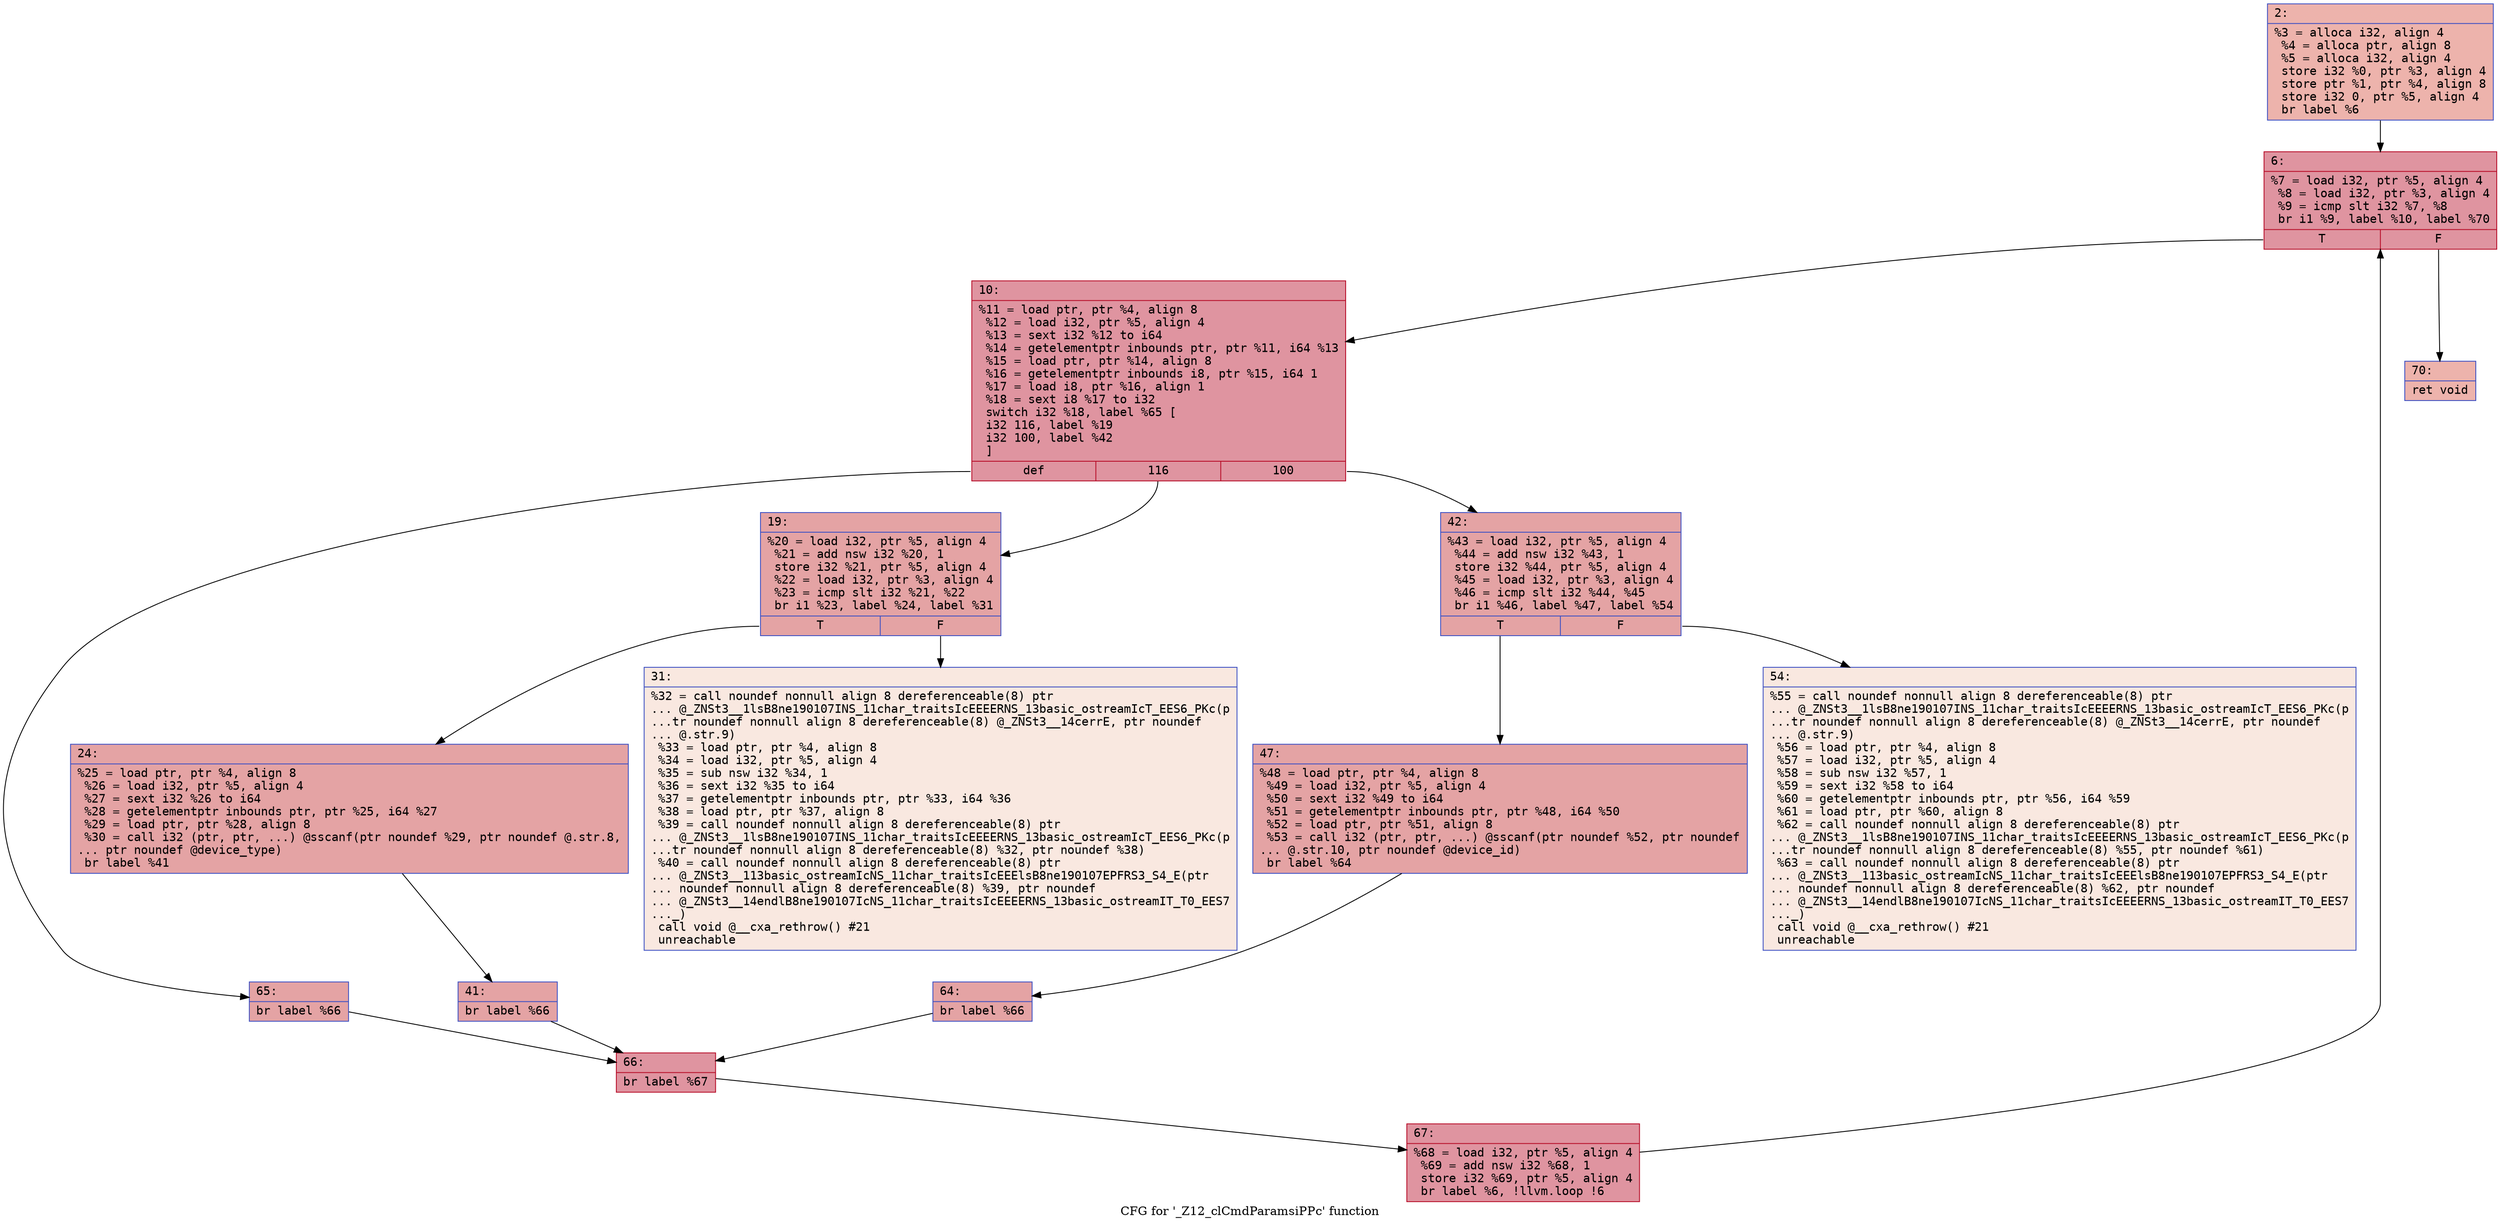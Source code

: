 digraph "CFG for '_Z12_clCmdParamsiPPc' function" {
	label="CFG for '_Z12_clCmdParamsiPPc' function";

	Node0x600000908230 [shape=record,color="#3d50c3ff", style=filled, fillcolor="#d6524470" fontname="Courier",label="{2:\l|  %3 = alloca i32, align 4\l  %4 = alloca ptr, align 8\l  %5 = alloca i32, align 4\l  store i32 %0, ptr %3, align 4\l  store ptr %1, ptr %4, align 8\l  store i32 0, ptr %5, align 4\l  br label %6\l}"];
	Node0x600000908230 -> Node0x600000908280[tooltip="2 -> 6\nProbability 100.00%" ];
	Node0x600000908280 [shape=record,color="#b70d28ff", style=filled, fillcolor="#b70d2870" fontname="Courier",label="{6:\l|  %7 = load i32, ptr %5, align 4\l  %8 = load i32, ptr %3, align 4\l  %9 = icmp slt i32 %7, %8\l  br i1 %9, label %10, label %70\l|{<s0>T|<s1>F}}"];
	Node0x600000908280:s0 -> Node0x6000009082d0[tooltip="6 -> 10\nProbability 96.88%" ];
	Node0x600000908280:s1 -> Node0x600000908690[tooltip="6 -> 70\nProbability 3.12%" ];
	Node0x6000009082d0 [shape=record,color="#b70d28ff", style=filled, fillcolor="#b70d2870" fontname="Courier",label="{10:\l|  %11 = load ptr, ptr %4, align 8\l  %12 = load i32, ptr %5, align 4\l  %13 = sext i32 %12 to i64\l  %14 = getelementptr inbounds ptr, ptr %11, i64 %13\l  %15 = load ptr, ptr %14, align 8\l  %16 = getelementptr inbounds i8, ptr %15, i64 1\l  %17 = load i8, ptr %16, align 1\l  %18 = sext i8 %17 to i32\l  switch i32 %18, label %65 [\l    i32 116, label %19\l    i32 100, label %42\l  ]\l|{<s0>def|<s1>116|<s2>100}}"];
	Node0x6000009082d0:s0 -> Node0x6000009085a0[tooltip="10 -> 65\nProbability 33.33%" ];
	Node0x6000009082d0:s1 -> Node0x600000908320[tooltip="10 -> 19\nProbability 33.33%" ];
	Node0x6000009082d0:s2 -> Node0x600000908460[tooltip="10 -> 42\nProbability 33.33%" ];
	Node0x600000908320 [shape=record,color="#3d50c3ff", style=filled, fillcolor="#c32e3170" fontname="Courier",label="{19:\l|  %20 = load i32, ptr %5, align 4\l  %21 = add nsw i32 %20, 1\l  store i32 %21, ptr %5, align 4\l  %22 = load i32, ptr %3, align 4\l  %23 = icmp slt i32 %21, %22\l  br i1 %23, label %24, label %31\l|{<s0>T|<s1>F}}"];
	Node0x600000908320:s0 -> Node0x600000908370[tooltip="19 -> 24\nProbability 100.00%" ];
	Node0x600000908320:s1 -> Node0x6000009083c0[tooltip="19 -> 31\nProbability 0.00%" ];
	Node0x600000908370 [shape=record,color="#3d50c3ff", style=filled, fillcolor="#c32e3170" fontname="Courier",label="{24:\l|  %25 = load ptr, ptr %4, align 8\l  %26 = load i32, ptr %5, align 4\l  %27 = sext i32 %26 to i64\l  %28 = getelementptr inbounds ptr, ptr %25, i64 %27\l  %29 = load ptr, ptr %28, align 8\l  %30 = call i32 (ptr, ptr, ...) @sscanf(ptr noundef %29, ptr noundef @.str.8,\l... ptr noundef @device_type)\l  br label %41\l}"];
	Node0x600000908370 -> Node0x600000908410[tooltip="24 -> 41\nProbability 100.00%" ];
	Node0x6000009083c0 [shape=record,color="#3d50c3ff", style=filled, fillcolor="#f1ccb870" fontname="Courier",label="{31:\l|  %32 = call noundef nonnull align 8 dereferenceable(8) ptr\l... @_ZNSt3__1lsB8ne190107INS_11char_traitsIcEEEERNS_13basic_ostreamIcT_EES6_PKc(p\l...tr noundef nonnull align 8 dereferenceable(8) @_ZNSt3__14cerrE, ptr noundef\l... @.str.9)\l  %33 = load ptr, ptr %4, align 8\l  %34 = load i32, ptr %5, align 4\l  %35 = sub nsw i32 %34, 1\l  %36 = sext i32 %35 to i64\l  %37 = getelementptr inbounds ptr, ptr %33, i64 %36\l  %38 = load ptr, ptr %37, align 8\l  %39 = call noundef nonnull align 8 dereferenceable(8) ptr\l... @_ZNSt3__1lsB8ne190107INS_11char_traitsIcEEEERNS_13basic_ostreamIcT_EES6_PKc(p\l...tr noundef nonnull align 8 dereferenceable(8) %32, ptr noundef %38)\l  %40 = call noundef nonnull align 8 dereferenceable(8) ptr\l... @_ZNSt3__113basic_ostreamIcNS_11char_traitsIcEEElsB8ne190107EPFRS3_S4_E(ptr\l... noundef nonnull align 8 dereferenceable(8) %39, ptr noundef\l... @_ZNSt3__14endlB8ne190107IcNS_11char_traitsIcEEEERNS_13basic_ostreamIT_T0_EES7\l..._)\l  call void @__cxa_rethrow() #21\l  unreachable\l}"];
	Node0x600000908410 [shape=record,color="#3d50c3ff", style=filled, fillcolor="#c32e3170" fontname="Courier",label="{41:\l|  br label %66\l}"];
	Node0x600000908410 -> Node0x6000009085f0[tooltip="41 -> 66\nProbability 100.00%" ];
	Node0x600000908460 [shape=record,color="#3d50c3ff", style=filled, fillcolor="#c32e3170" fontname="Courier",label="{42:\l|  %43 = load i32, ptr %5, align 4\l  %44 = add nsw i32 %43, 1\l  store i32 %44, ptr %5, align 4\l  %45 = load i32, ptr %3, align 4\l  %46 = icmp slt i32 %44, %45\l  br i1 %46, label %47, label %54\l|{<s0>T|<s1>F}}"];
	Node0x600000908460:s0 -> Node0x6000009084b0[tooltip="42 -> 47\nProbability 100.00%" ];
	Node0x600000908460:s1 -> Node0x600000908500[tooltip="42 -> 54\nProbability 0.00%" ];
	Node0x6000009084b0 [shape=record,color="#3d50c3ff", style=filled, fillcolor="#c32e3170" fontname="Courier",label="{47:\l|  %48 = load ptr, ptr %4, align 8\l  %49 = load i32, ptr %5, align 4\l  %50 = sext i32 %49 to i64\l  %51 = getelementptr inbounds ptr, ptr %48, i64 %50\l  %52 = load ptr, ptr %51, align 8\l  %53 = call i32 (ptr, ptr, ...) @sscanf(ptr noundef %52, ptr noundef\l... @.str.10, ptr noundef @device_id)\l  br label %64\l}"];
	Node0x6000009084b0 -> Node0x600000908550[tooltip="47 -> 64\nProbability 100.00%" ];
	Node0x600000908500 [shape=record,color="#3d50c3ff", style=filled, fillcolor="#f1ccb870" fontname="Courier",label="{54:\l|  %55 = call noundef nonnull align 8 dereferenceable(8) ptr\l... @_ZNSt3__1lsB8ne190107INS_11char_traitsIcEEEERNS_13basic_ostreamIcT_EES6_PKc(p\l...tr noundef nonnull align 8 dereferenceable(8) @_ZNSt3__14cerrE, ptr noundef\l... @.str.9)\l  %56 = load ptr, ptr %4, align 8\l  %57 = load i32, ptr %5, align 4\l  %58 = sub nsw i32 %57, 1\l  %59 = sext i32 %58 to i64\l  %60 = getelementptr inbounds ptr, ptr %56, i64 %59\l  %61 = load ptr, ptr %60, align 8\l  %62 = call noundef nonnull align 8 dereferenceable(8) ptr\l... @_ZNSt3__1lsB8ne190107INS_11char_traitsIcEEEERNS_13basic_ostreamIcT_EES6_PKc(p\l...tr noundef nonnull align 8 dereferenceable(8) %55, ptr noundef %61)\l  %63 = call noundef nonnull align 8 dereferenceable(8) ptr\l... @_ZNSt3__113basic_ostreamIcNS_11char_traitsIcEEElsB8ne190107EPFRS3_S4_E(ptr\l... noundef nonnull align 8 dereferenceable(8) %62, ptr noundef\l... @_ZNSt3__14endlB8ne190107IcNS_11char_traitsIcEEEERNS_13basic_ostreamIT_T0_EES7\l..._)\l  call void @__cxa_rethrow() #21\l  unreachable\l}"];
	Node0x600000908550 [shape=record,color="#3d50c3ff", style=filled, fillcolor="#c32e3170" fontname="Courier",label="{64:\l|  br label %66\l}"];
	Node0x600000908550 -> Node0x6000009085f0[tooltip="64 -> 66\nProbability 100.00%" ];
	Node0x6000009085a0 [shape=record,color="#3d50c3ff", style=filled, fillcolor="#c32e3170" fontname="Courier",label="{65:\l|  br label %66\l}"];
	Node0x6000009085a0 -> Node0x6000009085f0[tooltip="65 -> 66\nProbability 100.00%" ];
	Node0x6000009085f0 [shape=record,color="#b70d28ff", style=filled, fillcolor="#b70d2870" fontname="Courier",label="{66:\l|  br label %67\l}"];
	Node0x6000009085f0 -> Node0x600000908640[tooltip="66 -> 67\nProbability 100.00%" ];
	Node0x600000908640 [shape=record,color="#b70d28ff", style=filled, fillcolor="#b70d2870" fontname="Courier",label="{67:\l|  %68 = load i32, ptr %5, align 4\l  %69 = add nsw i32 %68, 1\l  store i32 %69, ptr %5, align 4\l  br label %6, !llvm.loop !6\l}"];
	Node0x600000908640 -> Node0x600000908280[tooltip="67 -> 6\nProbability 100.00%" ];
	Node0x600000908690 [shape=record,color="#3d50c3ff", style=filled, fillcolor="#d6524470" fontname="Courier",label="{70:\l|  ret void\l}"];
}
